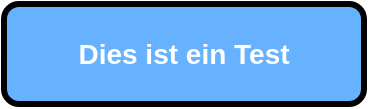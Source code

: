 <mxfile version="13.0.3" type="github"><diagram id="aDfq1Rw57fvB4JU4S8CA" name="Page-1"><mxGraphModel dx="946" dy="662" grid="1" gridSize="10" guides="1" tooltips="1" connect="1" arrows="1" fold="1" page="1" pageScale="1" pageWidth="827" pageHeight="1169" math="0" shadow="0"><root><mxCell id="0"/><mxCell id="1" parent="0"/><mxCell id="ojqOPDJD0J_gtjN0Ke4l-1" value="&lt;font color=&quot;#ffffff&quot; size=&quot;1&quot;&gt;&lt;b style=&quot;font-size: 14px&quot;&gt;Dies ist ein Test&lt;/b&gt;&lt;/font&gt;" style="rounded=1;whiteSpace=wrap;html=1;strokeWidth=3;fillColor=#66B2FF;" parent="1" vertex="1"><mxGeometry x="40" y="50" width="180" height="50" as="geometry"/></mxCell></root></mxGraphModel></diagram></mxfile>